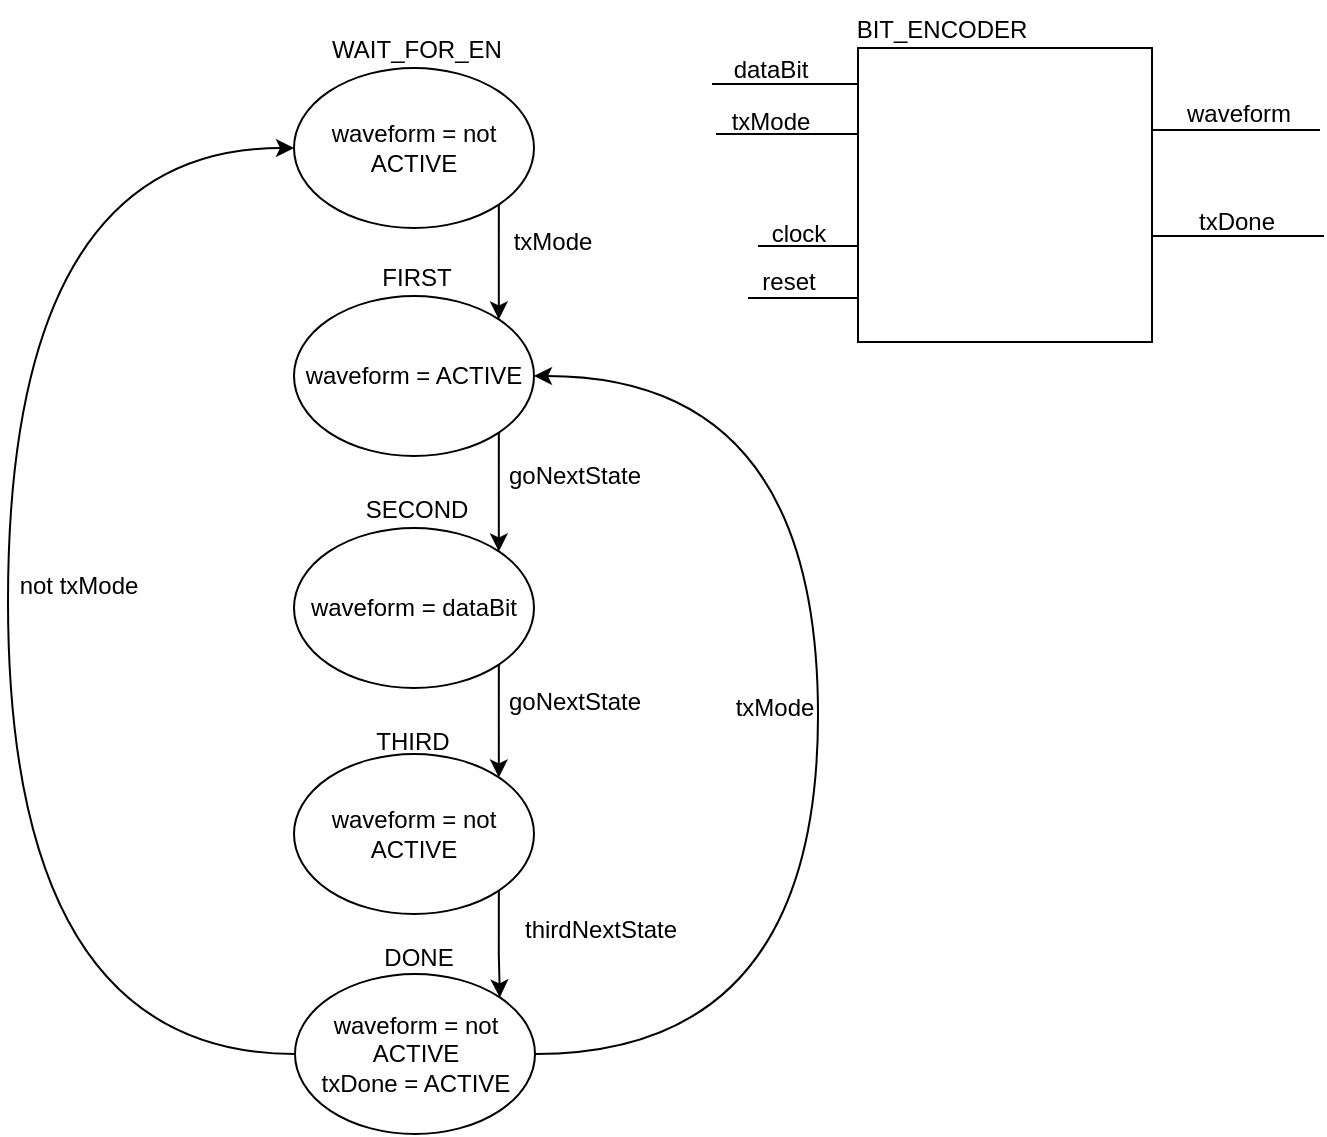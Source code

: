 <mxfile version="21.6.6" type="google">
  <diagram name="Page-1" id="zNvY1Q-mkukfnYkPsvm0">
    <mxGraphModel dx="2074" dy="1189" grid="1" gridSize="1" guides="1" tooltips="1" connect="1" arrows="1" fold="1" page="1" pageScale="1" pageWidth="1100" pageHeight="850" background="none" math="0" shadow="0">
      <root>
        <mxCell id="0" />
        <mxCell id="1" parent="0" />
        <mxCell id="tielwtdL6aNshVI9huWp-19" value="" style="line;strokeWidth=1;html=1;" parent="1" vertex="1">
          <mxGeometry x="829" y="255" width="92" height="10" as="geometry" />
        </mxCell>
        <mxCell id="7KXzsBWlIjj5Nd3kiOQj-5" style="edgeStyle=orthogonalEdgeStyle;rounded=0;orthogonalLoop=1;jettySize=auto;html=1;exitX=1;exitY=1;exitDx=0;exitDy=0;entryX=1;entryY=0;entryDx=0;entryDy=0;" parent="1" source="GI8vclBK96SNwWwCd37V-1" target="GI8vclBK96SNwWwCd37V-5" edge="1">
          <mxGeometry relative="1" as="geometry" />
        </mxCell>
        <mxCell id="GI8vclBK96SNwWwCd37V-1" value="waveform = not ACTIVE" style="ellipse;whiteSpace=wrap;html=1;" parent="1" vertex="1">
          <mxGeometry x="406" y="176" width="120" height="80" as="geometry" />
        </mxCell>
        <mxCell id="GI8vclBK96SNwWwCd37V-2" value="WAIT_FOR_EN" style="text;html=1;align=center;verticalAlign=middle;resizable=0;points=[];autosize=1;strokeColor=none;fillColor=none;" parent="1" vertex="1">
          <mxGeometry x="415" y="153" width="104" height="27" as="geometry" />
        </mxCell>
        <mxCell id="GI8vclBK96SNwWwCd37V-14" value="not txMode" style="text;html=1;align=center;verticalAlign=middle;resizable=0;points=[];autosize=1;strokeColor=none;fillColor=none;" parent="1" vertex="1">
          <mxGeometry x="259" y="421" width="78" height="27" as="geometry" />
        </mxCell>
        <mxCell id="GI8vclBK96SNwWwCd37V-21" value="txMode" style="text;html=1;align=center;verticalAlign=middle;resizable=0;points=[];autosize=1;strokeColor=none;fillColor=none;" parent="1" vertex="1">
          <mxGeometry x="506" y="249" width="58" height="27" as="geometry" />
        </mxCell>
        <mxCell id="GI8vclBK96SNwWwCd37V-24" value="goNextState" style="text;html=1;align=center;verticalAlign=middle;resizable=0;points=[];autosize=1;strokeColor=none;fillColor=none;" parent="1" vertex="1">
          <mxGeometry x="503" y="366" width="85" height="27" as="geometry" />
        </mxCell>
        <mxCell id="GI8vclBK96SNwWwCd37V-31" value="goNextState" style="text;html=1;align=center;verticalAlign=middle;resizable=0;points=[];autosize=1;strokeColor=none;fillColor=none;" parent="1" vertex="1">
          <mxGeometry x="503" y="479" width="85" height="27" as="geometry" />
        </mxCell>
        <mxCell id="GI8vclBK96SNwWwCd37V-35" value="txMode" style="text;html=1;align=center;verticalAlign=middle;resizable=0;points=[];autosize=1;strokeColor=none;fillColor=none;" parent="1" vertex="1">
          <mxGeometry x="617" y="482" width="58" height="27" as="geometry" />
        </mxCell>
        <mxCell id="7KXzsBWlIjj5Nd3kiOQj-4" value="" style="group" parent="1" connectable="0" vertex="1">
          <mxGeometry x="406" y="499" width="120" height="100" as="geometry" />
        </mxCell>
        <mxCell id="GI8vclBK96SNwWwCd37V-11" value="waveform = not ACTIVE" style="ellipse;whiteSpace=wrap;html=1;" parent="7KXzsBWlIjj5Nd3kiOQj-4" vertex="1">
          <mxGeometry y="20" width="120" height="80" as="geometry" />
        </mxCell>
        <mxCell id="GI8vclBK96SNwWwCd37V-12" value="THIRD" style="text;html=1;align=center;verticalAlign=middle;resizable=0;points=[];autosize=1;strokeColor=none;fillColor=none;" parent="7KXzsBWlIjj5Nd3kiOQj-4" vertex="1">
          <mxGeometry x="31" width="56" height="27" as="geometry" />
        </mxCell>
        <mxCell id="GI8vclBK96SNwWwCd37V-23" style="edgeStyle=orthogonalEdgeStyle;rounded=0;orthogonalLoop=1;jettySize=auto;html=1;exitX=1;exitY=1;exitDx=0;exitDy=0;entryX=1;entryY=0;entryDx=0;entryDy=0;" parent="1" source="GI8vclBK96SNwWwCd37V-5" target="GI8vclBK96SNwWwCd37V-9" edge="1">
          <mxGeometry relative="1" as="geometry" />
        </mxCell>
        <mxCell id="GI8vclBK96SNwWwCd37V-5" value="waveform = ACTIVE" style="ellipse;whiteSpace=wrap;html=1;" parent="1" vertex="1">
          <mxGeometry x="406" y="290" width="120" height="80" as="geometry" />
        </mxCell>
        <mxCell id="GI8vclBK96SNwWwCd37V-6" value="FIRST" style="text;html=1;align=center;verticalAlign=middle;resizable=0;points=[];autosize=1;strokeColor=none;fillColor=none;" parent="1" vertex="1">
          <mxGeometry x="439.5" y="267" width="54" height="27" as="geometry" />
        </mxCell>
        <mxCell id="7KXzsBWlIjj5Nd3kiOQj-6" style="edgeStyle=orthogonalEdgeStyle;rounded=0;orthogonalLoop=1;jettySize=auto;html=1;exitX=1;exitY=1;exitDx=0;exitDy=0;entryX=1;entryY=0;entryDx=0;entryDy=0;" parent="1" source="GI8vclBK96SNwWwCd37V-9" target="GI8vclBK96SNwWwCd37V-11" edge="1">
          <mxGeometry relative="1" as="geometry" />
        </mxCell>
        <mxCell id="GI8vclBK96SNwWwCd37V-9" value="waveform = dataBit" style="ellipse;whiteSpace=wrap;html=1;" parent="1" vertex="1">
          <mxGeometry x="406" y="406" width="120" height="80" as="geometry" />
        </mxCell>
        <mxCell id="GI8vclBK96SNwWwCd37V-10" value="SECOND" style="text;html=1;align=center;verticalAlign=middle;resizable=0;points=[];autosize=1;strokeColor=none;fillColor=none;" parent="1" vertex="1">
          <mxGeometry x="431.5" y="383" width="70" height="27" as="geometry" />
        </mxCell>
        <mxCell id="7KXzsBWlIjj5Nd3kiOQj-7" value="" style="group" parent="1" connectable="0" vertex="1">
          <mxGeometry x="406.5" y="607" width="120" height="102" as="geometry" />
        </mxCell>
        <mxCell id="7KXzsBWlIjj5Nd3kiOQj-1" value="waveform = not ACTIVE&lt;br&gt;txDone = ACTIVE" style="ellipse;whiteSpace=wrap;html=1;" parent="7KXzsBWlIjj5Nd3kiOQj-7" vertex="1">
          <mxGeometry y="22" width="120" height="80" as="geometry" />
        </mxCell>
        <mxCell id="7KXzsBWlIjj5Nd3kiOQj-2" value="DONE" style="text;html=1;align=center;verticalAlign=middle;resizable=0;points=[];autosize=1;strokeColor=none;fillColor=none;" parent="7KXzsBWlIjj5Nd3kiOQj-7" vertex="1">
          <mxGeometry x="34" width="54" height="27" as="geometry" />
        </mxCell>
        <mxCell id="7KXzsBWlIjj5Nd3kiOQj-8" style="edgeStyle=orthogonalEdgeStyle;rounded=0;orthogonalLoop=1;jettySize=auto;html=1;exitX=1;exitY=1;exitDx=0;exitDy=0;entryX=1;entryY=0;entryDx=0;entryDy=0;" parent="1" source="GI8vclBK96SNwWwCd37V-11" target="7KXzsBWlIjj5Nd3kiOQj-1" edge="1">
          <mxGeometry relative="1" as="geometry" />
        </mxCell>
        <mxCell id="7KXzsBWlIjj5Nd3kiOQj-9" value="thirdNextState" style="text;html=1;align=center;verticalAlign=middle;resizable=0;points=[];autosize=1;strokeColor=none;fillColor=none;" parent="1" vertex="1">
          <mxGeometry x="511" y="593" width="95" height="27" as="geometry" />
        </mxCell>
        <mxCell id="7KXzsBWlIjj5Nd3kiOQj-10" style="edgeStyle=orthogonalEdgeStyle;rounded=0;orthogonalLoop=1;jettySize=auto;html=1;exitX=0;exitY=0.5;exitDx=0;exitDy=0;entryX=0;entryY=0.5;entryDx=0;entryDy=0;curved=1;" parent="1" source="7KXzsBWlIjj5Nd3kiOQj-1" target="GI8vclBK96SNwWwCd37V-1" edge="1">
          <mxGeometry relative="1" as="geometry">
            <Array as="points">
              <mxPoint x="263" y="669" />
              <mxPoint x="263" y="216" />
            </Array>
          </mxGeometry>
        </mxCell>
        <mxCell id="7KXzsBWlIjj5Nd3kiOQj-11" style="edgeStyle=orthogonalEdgeStyle;rounded=0;orthogonalLoop=1;jettySize=auto;html=1;exitX=1;exitY=0.5;exitDx=0;exitDy=0;entryX=1;entryY=0.5;entryDx=0;entryDy=0;curved=1;" parent="1" source="7KXzsBWlIjj5Nd3kiOQj-1" target="GI8vclBK96SNwWwCd37V-5" edge="1">
          <mxGeometry relative="1" as="geometry">
            <Array as="points">
              <mxPoint x="668" y="669" />
              <mxPoint x="668" y="330" />
            </Array>
          </mxGeometry>
        </mxCell>
        <mxCell id="tielwtdL6aNshVI9huWp-5" value="BIT_ENCODER" style="text;html=1;strokeColor=none;fillColor=none;align=center;verticalAlign=middle;whiteSpace=wrap;rounded=0;" parent="1" vertex="1">
          <mxGeometry x="700" y="142" width="60" height="30" as="geometry" />
        </mxCell>
        <mxCell id="tielwtdL6aNshVI9huWp-1" value="" style="line;strokeWidth=1;html=1;" parent="1" vertex="1">
          <mxGeometry x="638" y="260" width="192" height="10" as="geometry" />
        </mxCell>
        <mxCell id="tielwtdL6aNshVI9huWp-2" value="" style="line;strokeWidth=1;html=1;" parent="1" vertex="1">
          <mxGeometry x="633" y="286" width="194" height="10" as="geometry" />
        </mxCell>
        <mxCell id="tielwtdL6aNshVI9huWp-3" value="" style="line;strokeWidth=1;html=1;" parent="1" vertex="1">
          <mxGeometry x="827" y="202" width="92" height="10" as="geometry" />
        </mxCell>
        <mxCell id="tielwtdL6aNshVI9huWp-6" value="" style="line;strokeWidth=1;html=1;" parent="1" vertex="1">
          <mxGeometry x="615" y="179" width="105" height="10" as="geometry" />
        </mxCell>
        <mxCell id="tielwtdL6aNshVI9huWp-7" value="" style="line;strokeWidth=1;html=1;" parent="1" vertex="1">
          <mxGeometry x="617" y="204" width="88" height="10" as="geometry" />
        </mxCell>
        <mxCell id="tielwtdL6aNshVI9huWp-8" value="" style="whiteSpace=wrap;html=1;aspect=fixed;" parent="1" vertex="1">
          <mxGeometry x="688" y="166" width="147" height="147" as="geometry" />
        </mxCell>
        <mxCell id="tielwtdL6aNshVI9huWp-11" value="reset" style="text;html=1;align=center;verticalAlign=middle;resizable=0;points=[];autosize=1;strokeColor=none;fillColor=none;" parent="1" vertex="1">
          <mxGeometry x="630" y="269" width="46" height="27" as="geometry" />
        </mxCell>
        <mxCell id="tielwtdL6aNshVI9huWp-12" value="clock" style="text;html=1;align=center;verticalAlign=middle;resizable=0;points=[];autosize=1;strokeColor=none;fillColor=none;" parent="1" vertex="1">
          <mxGeometry x="635" y="245" width="46" height="27" as="geometry" />
        </mxCell>
        <mxCell id="tielwtdL6aNshVI9huWp-14" value="waveform" style="text;html=1;align=center;verticalAlign=middle;resizable=0;points=[];autosize=1;strokeColor=none;fillColor=none;" parent="1" vertex="1">
          <mxGeometry x="842" y="185" width="71" height="27" as="geometry" />
        </mxCell>
        <mxCell id="tielwtdL6aNshVI9huWp-15" value="dataBit" style="text;html=1;align=center;verticalAlign=middle;resizable=0;points=[];autosize=1;strokeColor=none;fillColor=none;" parent="1" vertex="1">
          <mxGeometry x="616" y="163" width="56" height="27" as="geometry" />
        </mxCell>
        <mxCell id="tielwtdL6aNshVI9huWp-16" value="txMode" style="text;html=1;align=center;verticalAlign=middle;resizable=0;points=[];autosize=1;strokeColor=none;fillColor=none;" parent="1" vertex="1">
          <mxGeometry x="615" y="189" width="58" height="27" as="geometry" />
        </mxCell>
        <mxCell id="tielwtdL6aNshVI9huWp-21" value="txDone" style="text;html=1;align=center;verticalAlign=middle;resizable=0;points=[];autosize=1;strokeColor=none;fillColor=none;" parent="1" vertex="1">
          <mxGeometry x="848" y="239" width="57" height="27" as="geometry" />
        </mxCell>
      </root>
    </mxGraphModel>
  </diagram>
</mxfile>

